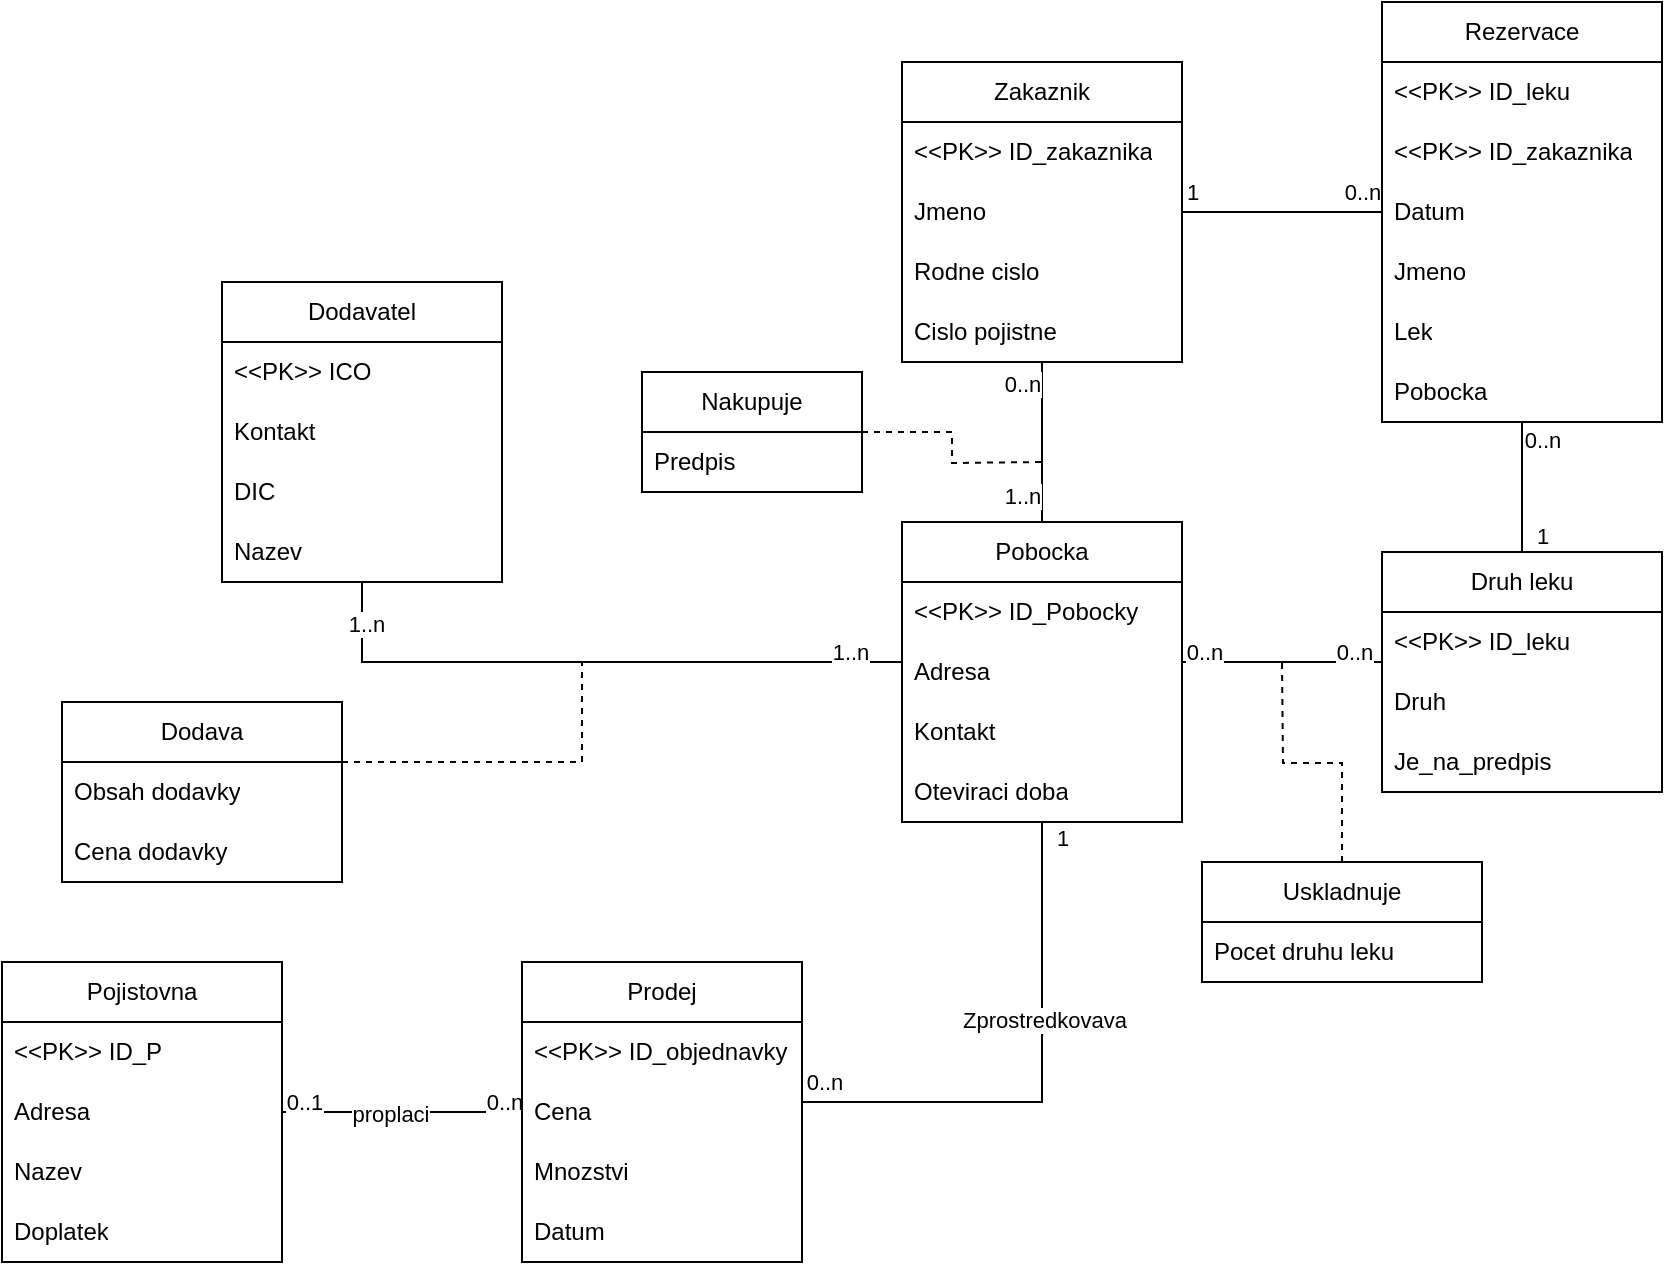 <mxfile version="22.1.3" type="device">
  <diagram name="Page-1" id="rW5pz3Cs651HaqfLk-VX">
    <mxGraphModel dx="941" dy="548" grid="1" gridSize="10" guides="1" tooltips="1" connect="1" arrows="1" fold="1" page="1" pageScale="1" pageWidth="850" pageHeight="1100" math="0" shadow="0">
      <root>
        <mxCell id="0" />
        <mxCell id="1" parent="0" />
        <mxCell id="Xvn0lViKlm9GvLylabK4-46" style="edgeStyle=orthogonalEdgeStyle;rounded=0;orthogonalLoop=1;jettySize=auto;html=1;endArrow=none;endFill=0;" edge="1" parent="1" source="Xvn0lViKlm9GvLylabK4-1" target="Xvn0lViKlm9GvLylabK4-31">
          <mxGeometry relative="1" as="geometry" />
        </mxCell>
        <mxCell id="Xvn0lViKlm9GvLylabK4-62" value="0..n" style="edgeLabel;html=1;align=center;verticalAlign=middle;resizable=0;points=[];" vertex="1" connectable="0" parent="Xvn0lViKlm9GvLylabK4-46">
          <mxGeometry x="0.873" relative="1" as="geometry">
            <mxPoint x="-2" y="-5" as="offset" />
          </mxGeometry>
        </mxCell>
        <mxCell id="Xvn0lViKlm9GvLylabK4-63" value="0..1" style="edgeLabel;html=1;align=center;verticalAlign=middle;resizable=0;points=[];" vertex="1" connectable="0" parent="Xvn0lViKlm9GvLylabK4-46">
          <mxGeometry x="-0.911" y="-1" relative="1" as="geometry">
            <mxPoint x="5" y="-6" as="offset" />
          </mxGeometry>
        </mxCell>
        <mxCell id="Xvn0lViKlm9GvLylabK4-64" value="proplaci" style="edgeLabel;html=1;align=center;verticalAlign=middle;resizable=0;points=[];" vertex="1" connectable="0" parent="Xvn0lViKlm9GvLylabK4-46">
          <mxGeometry x="-0.107" y="-1" relative="1" as="geometry">
            <mxPoint as="offset" />
          </mxGeometry>
        </mxCell>
        <mxCell id="Xvn0lViKlm9GvLylabK4-1" value="Pojistovna" style="swimlane;fontStyle=0;childLayout=stackLayout;horizontal=1;startSize=30;horizontalStack=0;resizeParent=1;resizeParentMax=0;resizeLast=0;collapsible=1;marginBottom=0;whiteSpace=wrap;html=1;" vertex="1" parent="1">
          <mxGeometry x="90" y="860" width="140" height="150" as="geometry" />
        </mxCell>
        <mxCell id="Xvn0lViKlm9GvLylabK4-2" value="&amp;lt;&amp;lt;PK&amp;gt;&amp;gt; ID_P" style="text;strokeColor=none;fillColor=none;align=left;verticalAlign=middle;spacingLeft=4;spacingRight=4;overflow=hidden;points=[[0,0.5],[1,0.5]];portConstraint=eastwest;rotatable=0;whiteSpace=wrap;html=1;" vertex="1" parent="Xvn0lViKlm9GvLylabK4-1">
          <mxGeometry y="30" width="140" height="30" as="geometry" />
        </mxCell>
        <mxCell id="Xvn0lViKlm9GvLylabK4-3" value="Adresa" style="text;strokeColor=none;fillColor=none;align=left;verticalAlign=middle;spacingLeft=4;spacingRight=4;overflow=hidden;points=[[0,0.5],[1,0.5]];portConstraint=eastwest;rotatable=0;whiteSpace=wrap;html=1;" vertex="1" parent="Xvn0lViKlm9GvLylabK4-1">
          <mxGeometry y="60" width="140" height="30" as="geometry" />
        </mxCell>
        <mxCell id="Xvn0lViKlm9GvLylabK4-4" value="Nazev" style="text;strokeColor=none;fillColor=none;align=left;verticalAlign=middle;spacingLeft=4;spacingRight=4;overflow=hidden;points=[[0,0.5],[1,0.5]];portConstraint=eastwest;rotatable=0;whiteSpace=wrap;html=1;" vertex="1" parent="Xvn0lViKlm9GvLylabK4-1">
          <mxGeometry y="90" width="140" height="30" as="geometry" />
        </mxCell>
        <mxCell id="Xvn0lViKlm9GvLylabK4-13" value="Doplatek" style="text;strokeColor=none;fillColor=none;align=left;verticalAlign=middle;spacingLeft=4;spacingRight=4;overflow=hidden;points=[[0,0.5],[1,0.5]];portConstraint=eastwest;rotatable=0;whiteSpace=wrap;html=1;" vertex="1" parent="Xvn0lViKlm9GvLylabK4-1">
          <mxGeometry y="120" width="140" height="30" as="geometry" />
        </mxCell>
        <mxCell id="Xvn0lViKlm9GvLylabK4-43" style="edgeStyle=orthogonalEdgeStyle;rounded=0;orthogonalLoop=1;jettySize=auto;html=1;endArrow=none;endFill=0;" edge="1" parent="1" source="Xvn0lViKlm9GvLylabK4-5" target="Xvn0lViKlm9GvLylabK4-14">
          <mxGeometry relative="1" as="geometry">
            <Array as="points">
              <mxPoint x="740" y="710" />
              <mxPoint x="740" y="710" />
            </Array>
          </mxGeometry>
        </mxCell>
        <mxCell id="Xvn0lViKlm9GvLylabK4-56" value="0..n" style="edgeLabel;html=1;align=center;verticalAlign=middle;resizable=0;points=[];" vertex="1" connectable="0" parent="Xvn0lViKlm9GvLylabK4-43">
          <mxGeometry x="0.782" y="-1" relative="1" as="geometry">
            <mxPoint y="-4" as="offset" />
          </mxGeometry>
        </mxCell>
        <mxCell id="Xvn0lViKlm9GvLylabK4-57" value="0..n" style="edgeLabel;html=1;align=center;verticalAlign=middle;resizable=0;points=[];" vertex="1" connectable="0" parent="Xvn0lViKlm9GvLylabK4-43">
          <mxGeometry x="-0.78" relative="1" as="geometry">
            <mxPoint x="-3" y="-5" as="offset" />
          </mxGeometry>
        </mxCell>
        <mxCell id="Xvn0lViKlm9GvLylabK4-5" value="Druh leku" style="swimlane;fontStyle=0;childLayout=stackLayout;horizontal=1;startSize=30;horizontalStack=0;resizeParent=1;resizeParentMax=0;resizeLast=0;collapsible=1;marginBottom=0;whiteSpace=wrap;html=1;" vertex="1" parent="1">
          <mxGeometry x="780" y="655" width="140" height="120" as="geometry" />
        </mxCell>
        <mxCell id="Xvn0lViKlm9GvLylabK4-6" value="&amp;lt;&amp;lt;PK&amp;gt;&amp;gt; ID_leku" style="text;strokeColor=none;fillColor=none;align=left;verticalAlign=middle;spacingLeft=4;spacingRight=4;overflow=hidden;points=[[0,0.5],[1,0.5]];portConstraint=eastwest;rotatable=0;whiteSpace=wrap;html=1;" vertex="1" parent="Xvn0lViKlm9GvLylabK4-5">
          <mxGeometry y="30" width="140" height="30" as="geometry" />
        </mxCell>
        <mxCell id="Xvn0lViKlm9GvLylabK4-7" value="Druh" style="text;strokeColor=none;fillColor=none;align=left;verticalAlign=middle;spacingLeft=4;spacingRight=4;overflow=hidden;points=[[0,0.5],[1,0.5]];portConstraint=eastwest;rotatable=0;whiteSpace=wrap;html=1;" vertex="1" parent="Xvn0lViKlm9GvLylabK4-5">
          <mxGeometry y="60" width="140" height="30" as="geometry" />
        </mxCell>
        <mxCell id="Xvn0lViKlm9GvLylabK4-8" value="Je_na_predpis" style="text;strokeColor=none;fillColor=none;align=left;verticalAlign=middle;spacingLeft=4;spacingRight=4;overflow=hidden;points=[[0,0.5],[1,0.5]];portConstraint=eastwest;rotatable=0;whiteSpace=wrap;html=1;" vertex="1" parent="Xvn0lViKlm9GvLylabK4-5">
          <mxGeometry y="90" width="140" height="30" as="geometry" />
        </mxCell>
        <mxCell id="Xvn0lViKlm9GvLylabK4-9" value="Zakaznik" style="swimlane;fontStyle=0;childLayout=stackLayout;horizontal=1;startSize=30;horizontalStack=0;resizeParent=1;resizeParentMax=0;resizeLast=0;collapsible=1;marginBottom=0;whiteSpace=wrap;html=1;" vertex="1" parent="1">
          <mxGeometry x="540" y="410" width="140" height="150" as="geometry" />
        </mxCell>
        <mxCell id="Xvn0lViKlm9GvLylabK4-10" value="&amp;lt;&amp;lt;PK&amp;gt;&amp;gt; ID_zakaznika" style="text;strokeColor=none;fillColor=none;align=left;verticalAlign=middle;spacingLeft=4;spacingRight=4;overflow=hidden;points=[[0,0.5],[1,0.5]];portConstraint=eastwest;rotatable=0;whiteSpace=wrap;html=1;" vertex="1" parent="Xvn0lViKlm9GvLylabK4-9">
          <mxGeometry y="30" width="140" height="30" as="geometry" />
        </mxCell>
        <mxCell id="Xvn0lViKlm9GvLylabK4-11" value="Jmeno" style="text;strokeColor=none;fillColor=none;align=left;verticalAlign=middle;spacingLeft=4;spacingRight=4;overflow=hidden;points=[[0,0.5],[1,0.5]];portConstraint=eastwest;rotatable=0;whiteSpace=wrap;html=1;" vertex="1" parent="Xvn0lViKlm9GvLylabK4-9">
          <mxGeometry y="60" width="140" height="30" as="geometry" />
        </mxCell>
        <mxCell id="Xvn0lViKlm9GvLylabK4-38" value="Rodne cislo" style="text;strokeColor=none;fillColor=none;align=left;verticalAlign=middle;spacingLeft=4;spacingRight=4;overflow=hidden;points=[[0,0.5],[1,0.5]];portConstraint=eastwest;rotatable=0;whiteSpace=wrap;html=1;" vertex="1" parent="Xvn0lViKlm9GvLylabK4-9">
          <mxGeometry y="90" width="140" height="30" as="geometry" />
        </mxCell>
        <mxCell id="Xvn0lViKlm9GvLylabK4-39" value="Cislo pojistne" style="text;strokeColor=none;fillColor=none;align=left;verticalAlign=middle;spacingLeft=4;spacingRight=4;overflow=hidden;points=[[0,0.5],[1,0.5]];portConstraint=eastwest;rotatable=0;whiteSpace=wrap;html=1;" vertex="1" parent="Xvn0lViKlm9GvLylabK4-9">
          <mxGeometry y="120" width="140" height="30" as="geometry" />
        </mxCell>
        <mxCell id="Xvn0lViKlm9GvLylabK4-41" style="edgeStyle=orthogonalEdgeStyle;rounded=0;orthogonalLoop=1;jettySize=auto;html=1;endArrow=none;endFill=0;" edge="1" parent="1" source="Xvn0lViKlm9GvLylabK4-14" target="Xvn0lViKlm9GvLylabK4-31">
          <mxGeometry relative="1" as="geometry">
            <Array as="points">
              <mxPoint x="610" y="930" />
            </Array>
          </mxGeometry>
        </mxCell>
        <mxCell id="Xvn0lViKlm9GvLylabK4-53" value="Zprostredkovava" style="edgeLabel;html=1;align=center;verticalAlign=middle;resizable=0;points=[];" vertex="1" connectable="0" parent="Xvn0lViKlm9GvLylabK4-41">
          <mxGeometry x="-0.241" y="1" relative="1" as="geometry">
            <mxPoint as="offset" />
          </mxGeometry>
        </mxCell>
        <mxCell id="Xvn0lViKlm9GvLylabK4-54" value="0..n" style="edgeLabel;html=1;align=center;verticalAlign=middle;resizable=0;points=[];" vertex="1" connectable="0" parent="Xvn0lViKlm9GvLylabK4-41">
          <mxGeometry x="0.942" y="1" relative="1" as="geometry">
            <mxPoint x="3" y="-11" as="offset" />
          </mxGeometry>
        </mxCell>
        <mxCell id="Xvn0lViKlm9GvLylabK4-55" value="1" style="edgeLabel;html=1;align=center;verticalAlign=middle;resizable=0;points=[];" vertex="1" connectable="0" parent="Xvn0lViKlm9GvLylabK4-41">
          <mxGeometry x="-0.944" y="1" relative="1" as="geometry">
            <mxPoint x="9" as="offset" />
          </mxGeometry>
        </mxCell>
        <mxCell id="Xvn0lViKlm9GvLylabK4-42" style="edgeStyle=orthogonalEdgeStyle;rounded=0;orthogonalLoop=1;jettySize=auto;html=1;endArrow=none;endFill=0;" edge="1" parent="1" source="Xvn0lViKlm9GvLylabK4-14" target="Xvn0lViKlm9GvLylabK4-9">
          <mxGeometry relative="1" as="geometry" />
        </mxCell>
        <mxCell id="Xvn0lViKlm9GvLylabK4-69" value="1..n" style="edgeLabel;html=1;align=center;verticalAlign=middle;resizable=0;points=[];" vertex="1" connectable="0" parent="Xvn0lViKlm9GvLylabK4-42">
          <mxGeometry x="-0.797" relative="1" as="geometry">
            <mxPoint x="-10" y="-5" as="offset" />
          </mxGeometry>
        </mxCell>
        <mxCell id="Xvn0lViKlm9GvLylabK4-70" value="0..n" style="edgeLabel;html=1;align=center;verticalAlign=middle;resizable=0;points=[];" vertex="1" connectable="0" parent="Xvn0lViKlm9GvLylabK4-42">
          <mxGeometry x="0.738" y="-1" relative="1" as="geometry">
            <mxPoint x="-11" as="offset" />
          </mxGeometry>
        </mxCell>
        <mxCell id="Xvn0lViKlm9GvLylabK4-14" value="Pobocka" style="swimlane;fontStyle=0;childLayout=stackLayout;horizontal=1;startSize=30;horizontalStack=0;resizeParent=1;resizeParentMax=0;resizeLast=0;collapsible=1;marginBottom=0;whiteSpace=wrap;html=1;" vertex="1" parent="1">
          <mxGeometry x="540" y="640" width="140" height="150" as="geometry" />
        </mxCell>
        <mxCell id="Xvn0lViKlm9GvLylabK4-15" value="&amp;lt;&amp;lt;PK&amp;gt;&amp;gt; ID_Pobocky" style="text;strokeColor=none;fillColor=none;align=left;verticalAlign=middle;spacingLeft=4;spacingRight=4;overflow=hidden;points=[[0,0.5],[1,0.5]];portConstraint=eastwest;rotatable=0;whiteSpace=wrap;html=1;" vertex="1" parent="Xvn0lViKlm9GvLylabK4-14">
          <mxGeometry y="30" width="140" height="30" as="geometry" />
        </mxCell>
        <mxCell id="Xvn0lViKlm9GvLylabK4-16" value="Adresa" style="text;strokeColor=none;fillColor=none;align=left;verticalAlign=middle;spacingLeft=4;spacingRight=4;overflow=hidden;points=[[0,0.5],[1,0.5]];portConstraint=eastwest;rotatable=0;whiteSpace=wrap;html=1;" vertex="1" parent="Xvn0lViKlm9GvLylabK4-14">
          <mxGeometry y="60" width="140" height="30" as="geometry" />
        </mxCell>
        <mxCell id="Xvn0lViKlm9GvLylabK4-17" value="Kontakt" style="text;strokeColor=none;fillColor=none;align=left;verticalAlign=middle;spacingLeft=4;spacingRight=4;overflow=hidden;points=[[0,0.5],[1,0.5]];portConstraint=eastwest;rotatable=0;whiteSpace=wrap;html=1;" vertex="1" parent="Xvn0lViKlm9GvLylabK4-14">
          <mxGeometry y="90" width="140" height="30" as="geometry" />
        </mxCell>
        <mxCell id="Xvn0lViKlm9GvLylabK4-18" value="Oteviraci doba" style="text;strokeColor=none;fillColor=none;align=left;verticalAlign=middle;spacingLeft=4;spacingRight=4;overflow=hidden;points=[[0,0.5],[1,0.5]];portConstraint=eastwest;rotatable=0;whiteSpace=wrap;html=1;" vertex="1" parent="Xvn0lViKlm9GvLylabK4-14">
          <mxGeometry y="120" width="140" height="30" as="geometry" />
        </mxCell>
        <mxCell id="Xvn0lViKlm9GvLylabK4-40" style="edgeStyle=orthogonalEdgeStyle;rounded=0;orthogonalLoop=1;jettySize=auto;html=1;endArrow=none;endFill=0;" edge="1" parent="1" source="Xvn0lViKlm9GvLylabK4-19" target="Xvn0lViKlm9GvLylabK4-14">
          <mxGeometry relative="1" as="geometry">
            <Array as="points">
              <mxPoint x="490" y="710" />
              <mxPoint x="490" y="710" />
            </Array>
          </mxGeometry>
        </mxCell>
        <mxCell id="Xvn0lViKlm9GvLylabK4-59" value="1..n" style="edgeLabel;html=1;align=center;verticalAlign=middle;resizable=0;points=[];" vertex="1" connectable="0" parent="Xvn0lViKlm9GvLylabK4-40">
          <mxGeometry x="0.829" y="-1" relative="1" as="geometry">
            <mxPoint y="-6" as="offset" />
          </mxGeometry>
        </mxCell>
        <mxCell id="Xvn0lViKlm9GvLylabK4-60" value="1..n" style="edgeLabel;html=1;align=center;verticalAlign=middle;resizable=0;points=[];" vertex="1" connectable="0" parent="Xvn0lViKlm9GvLylabK4-40">
          <mxGeometry x="-0.838" y="1" relative="1" as="geometry">
            <mxPoint x="1" y="-4" as="offset" />
          </mxGeometry>
        </mxCell>
        <mxCell id="Xvn0lViKlm9GvLylabK4-19" value="Dodavatel" style="swimlane;fontStyle=0;childLayout=stackLayout;horizontal=1;startSize=30;horizontalStack=0;resizeParent=1;resizeParentMax=0;resizeLast=0;collapsible=1;marginBottom=0;whiteSpace=wrap;html=1;" vertex="1" parent="1">
          <mxGeometry x="200" y="520" width="140" height="150" as="geometry" />
        </mxCell>
        <mxCell id="Xvn0lViKlm9GvLylabK4-20" value="&amp;lt;&amp;lt;PK&amp;gt;&amp;gt; ICO" style="text;strokeColor=none;fillColor=none;align=left;verticalAlign=middle;spacingLeft=4;spacingRight=4;overflow=hidden;points=[[0,0.5],[1,0.5]];portConstraint=eastwest;rotatable=0;whiteSpace=wrap;html=1;" vertex="1" parent="Xvn0lViKlm9GvLylabK4-19">
          <mxGeometry y="30" width="140" height="30" as="geometry" />
        </mxCell>
        <mxCell id="Xvn0lViKlm9GvLylabK4-21" value="Kontakt" style="text;strokeColor=none;fillColor=none;align=left;verticalAlign=middle;spacingLeft=4;spacingRight=4;overflow=hidden;points=[[0,0.5],[1,0.5]];portConstraint=eastwest;rotatable=0;whiteSpace=wrap;html=1;" vertex="1" parent="Xvn0lViKlm9GvLylabK4-19">
          <mxGeometry y="60" width="140" height="30" as="geometry" />
        </mxCell>
        <mxCell id="Xvn0lViKlm9GvLylabK4-22" value="DIC" style="text;strokeColor=none;fillColor=none;align=left;verticalAlign=middle;spacingLeft=4;spacingRight=4;overflow=hidden;points=[[0,0.5],[1,0.5]];portConstraint=eastwest;rotatable=0;whiteSpace=wrap;html=1;" vertex="1" parent="Xvn0lViKlm9GvLylabK4-19">
          <mxGeometry y="90" width="140" height="30" as="geometry" />
        </mxCell>
        <mxCell id="Xvn0lViKlm9GvLylabK4-23" value="Nazev" style="text;strokeColor=none;fillColor=none;align=left;verticalAlign=middle;spacingLeft=4;spacingRight=4;overflow=hidden;points=[[0,0.5],[1,0.5]];portConstraint=eastwest;rotatable=0;whiteSpace=wrap;html=1;" vertex="1" parent="Xvn0lViKlm9GvLylabK4-19">
          <mxGeometry y="120" width="140" height="30" as="geometry" />
        </mxCell>
        <mxCell id="Xvn0lViKlm9GvLylabK4-44" style="edgeStyle=orthogonalEdgeStyle;rounded=0;orthogonalLoop=1;jettySize=auto;html=1;endArrow=none;endFill=0;" edge="1" parent="1" source="Xvn0lViKlm9GvLylabK4-24" target="Xvn0lViKlm9GvLylabK4-9">
          <mxGeometry relative="1" as="geometry" />
        </mxCell>
        <mxCell id="Xvn0lViKlm9GvLylabK4-65" value="1" style="edgeLabel;html=1;align=center;verticalAlign=middle;resizable=0;points=[];" vertex="1" connectable="0" parent="Xvn0lViKlm9GvLylabK4-44">
          <mxGeometry x="0.908" y="1" relative="1" as="geometry">
            <mxPoint y="-11" as="offset" />
          </mxGeometry>
        </mxCell>
        <mxCell id="Xvn0lViKlm9GvLylabK4-66" value="0..n" style="edgeLabel;html=1;align=center;verticalAlign=middle;resizable=0;points=[];" vertex="1" connectable="0" parent="Xvn0lViKlm9GvLylabK4-44">
          <mxGeometry x="-0.835" y="-1" relative="1" as="geometry">
            <mxPoint x="-2" y="-9" as="offset" />
          </mxGeometry>
        </mxCell>
        <mxCell id="Xvn0lViKlm9GvLylabK4-45" style="edgeStyle=orthogonalEdgeStyle;rounded=0;orthogonalLoop=1;jettySize=auto;html=1;endArrow=none;endFill=0;" edge="1" parent="1" source="Xvn0lViKlm9GvLylabK4-24" target="Xvn0lViKlm9GvLylabK4-5">
          <mxGeometry relative="1" as="geometry" />
        </mxCell>
        <mxCell id="Xvn0lViKlm9GvLylabK4-67" value="0..n" style="edgeLabel;html=1;align=center;verticalAlign=middle;resizable=0;points=[];" vertex="1" connectable="0" parent="Xvn0lViKlm9GvLylabK4-45">
          <mxGeometry x="-0.741" relative="1" as="geometry">
            <mxPoint x="10" as="offset" />
          </mxGeometry>
        </mxCell>
        <mxCell id="Xvn0lViKlm9GvLylabK4-68" value="1" style="edgeLabel;html=1;align=center;verticalAlign=middle;resizable=0;points=[];" vertex="1" connectable="0" parent="Xvn0lViKlm9GvLylabK4-45">
          <mxGeometry x="0.758" y="1" relative="1" as="geometry">
            <mxPoint x="9" as="offset" />
          </mxGeometry>
        </mxCell>
        <mxCell id="Xvn0lViKlm9GvLylabK4-24" value="Rezervace" style="swimlane;fontStyle=0;childLayout=stackLayout;horizontal=1;startSize=30;horizontalStack=0;resizeParent=1;resizeParentMax=0;resizeLast=0;collapsible=1;marginBottom=0;whiteSpace=wrap;html=1;" vertex="1" parent="1">
          <mxGeometry x="780" y="380" width="140" height="210" as="geometry" />
        </mxCell>
        <mxCell id="Xvn0lViKlm9GvLylabK4-25" value="&amp;lt;&amp;lt;PK&amp;gt;&amp;gt; ID_leku" style="text;strokeColor=none;fillColor=none;align=left;verticalAlign=middle;spacingLeft=4;spacingRight=4;overflow=hidden;points=[[0,0.5],[1,0.5]];portConstraint=eastwest;rotatable=0;whiteSpace=wrap;html=1;" vertex="1" parent="Xvn0lViKlm9GvLylabK4-24">
          <mxGeometry y="30" width="140" height="30" as="geometry" />
        </mxCell>
        <mxCell id="Xvn0lViKlm9GvLylabK4-26" value="&amp;lt;&amp;lt;PK&amp;gt;&amp;gt; ID_zakaznika" style="text;strokeColor=none;fillColor=none;align=left;verticalAlign=middle;spacingLeft=4;spacingRight=4;overflow=hidden;points=[[0,0.5],[1,0.5]];portConstraint=eastwest;rotatable=0;whiteSpace=wrap;html=1;" vertex="1" parent="Xvn0lViKlm9GvLylabK4-24">
          <mxGeometry y="60" width="140" height="30" as="geometry" />
        </mxCell>
        <mxCell id="Xvn0lViKlm9GvLylabK4-27" value="Datum" style="text;strokeColor=none;fillColor=none;align=left;verticalAlign=middle;spacingLeft=4;spacingRight=4;overflow=hidden;points=[[0,0.5],[1,0.5]];portConstraint=eastwest;rotatable=0;whiteSpace=wrap;html=1;" vertex="1" parent="Xvn0lViKlm9GvLylabK4-24">
          <mxGeometry y="90" width="140" height="30" as="geometry" />
        </mxCell>
        <mxCell id="Xvn0lViKlm9GvLylabK4-28" value="Jmeno" style="text;strokeColor=none;fillColor=none;align=left;verticalAlign=middle;spacingLeft=4;spacingRight=4;overflow=hidden;points=[[0,0.5],[1,0.5]];portConstraint=eastwest;rotatable=0;whiteSpace=wrap;html=1;" vertex="1" parent="Xvn0lViKlm9GvLylabK4-24">
          <mxGeometry y="120" width="140" height="30" as="geometry" />
        </mxCell>
        <mxCell id="Xvn0lViKlm9GvLylabK4-29" value="Lek" style="text;strokeColor=none;fillColor=none;align=left;verticalAlign=middle;spacingLeft=4;spacingRight=4;overflow=hidden;points=[[0,0.5],[1,0.5]];portConstraint=eastwest;rotatable=0;whiteSpace=wrap;html=1;" vertex="1" parent="Xvn0lViKlm9GvLylabK4-24">
          <mxGeometry y="150" width="140" height="30" as="geometry" />
        </mxCell>
        <mxCell id="Xvn0lViKlm9GvLylabK4-30" value="Pobocka" style="text;strokeColor=none;fillColor=none;align=left;verticalAlign=middle;spacingLeft=4;spacingRight=4;overflow=hidden;points=[[0,0.5],[1,0.5]];portConstraint=eastwest;rotatable=0;whiteSpace=wrap;html=1;" vertex="1" parent="Xvn0lViKlm9GvLylabK4-24">
          <mxGeometry y="180" width="140" height="30" as="geometry" />
        </mxCell>
        <mxCell id="Xvn0lViKlm9GvLylabK4-31" value="Prodej" style="swimlane;fontStyle=0;childLayout=stackLayout;horizontal=1;startSize=30;horizontalStack=0;resizeParent=1;resizeParentMax=0;resizeLast=0;collapsible=1;marginBottom=0;whiteSpace=wrap;html=1;" vertex="1" parent="1">
          <mxGeometry x="350" y="860" width="140" height="150" as="geometry" />
        </mxCell>
        <mxCell id="Xvn0lViKlm9GvLylabK4-32" value="&amp;lt;&amp;lt;PK&amp;gt;&amp;gt; ID_objednavky" style="text;strokeColor=none;fillColor=none;align=left;verticalAlign=middle;spacingLeft=4;spacingRight=4;overflow=hidden;points=[[0,0.5],[1,0.5]];portConstraint=eastwest;rotatable=0;whiteSpace=wrap;html=1;" vertex="1" parent="Xvn0lViKlm9GvLylabK4-31">
          <mxGeometry y="30" width="140" height="30" as="geometry" />
        </mxCell>
        <mxCell id="Xvn0lViKlm9GvLylabK4-33" value="Cena" style="text;strokeColor=none;fillColor=none;align=left;verticalAlign=middle;spacingLeft=4;spacingRight=4;overflow=hidden;points=[[0,0.5],[1,0.5]];portConstraint=eastwest;rotatable=0;whiteSpace=wrap;html=1;" vertex="1" parent="Xvn0lViKlm9GvLylabK4-31">
          <mxGeometry y="60" width="140" height="30" as="geometry" />
        </mxCell>
        <mxCell id="Xvn0lViKlm9GvLylabK4-34" value="Mnozstvi" style="text;strokeColor=none;fillColor=none;align=left;verticalAlign=middle;spacingLeft=4;spacingRight=4;overflow=hidden;points=[[0,0.5],[1,0.5]];portConstraint=eastwest;rotatable=0;whiteSpace=wrap;html=1;" vertex="1" parent="Xvn0lViKlm9GvLylabK4-31">
          <mxGeometry y="90" width="140" height="30" as="geometry" />
        </mxCell>
        <mxCell id="Xvn0lViKlm9GvLylabK4-35" value="Datum" style="text;strokeColor=none;fillColor=none;align=left;verticalAlign=middle;spacingLeft=4;spacingRight=4;overflow=hidden;points=[[0,0.5],[1,0.5]];portConstraint=eastwest;rotatable=0;whiteSpace=wrap;html=1;" vertex="1" parent="Xvn0lViKlm9GvLylabK4-31">
          <mxGeometry y="120" width="140" height="30" as="geometry" />
        </mxCell>
        <mxCell id="Xvn0lViKlm9GvLylabK4-76" style="edgeStyle=orthogonalEdgeStyle;rounded=0;orthogonalLoop=1;jettySize=auto;html=1;endArrow=none;endFill=0;dashed=1;" edge="1" parent="1" source="Xvn0lViKlm9GvLylabK4-72">
          <mxGeometry relative="1" as="geometry">
            <mxPoint x="730" y="710" as="targetPoint" />
          </mxGeometry>
        </mxCell>
        <mxCell id="Xvn0lViKlm9GvLylabK4-72" value="Uskladnuje" style="swimlane;fontStyle=0;childLayout=stackLayout;horizontal=1;startSize=30;horizontalStack=0;resizeParent=1;resizeParentMax=0;resizeLast=0;collapsible=1;marginBottom=0;whiteSpace=wrap;html=1;" vertex="1" parent="1">
          <mxGeometry x="690" y="810" width="140" height="60" as="geometry" />
        </mxCell>
        <mxCell id="Xvn0lViKlm9GvLylabK4-73" value="Pocet druhu leku" style="text;strokeColor=none;fillColor=none;align=left;verticalAlign=middle;spacingLeft=4;spacingRight=4;overflow=hidden;points=[[0,0.5],[1,0.5]];portConstraint=eastwest;rotatable=0;whiteSpace=wrap;html=1;" vertex="1" parent="Xvn0lViKlm9GvLylabK4-72">
          <mxGeometry y="30" width="140" height="30" as="geometry" />
        </mxCell>
        <mxCell id="Xvn0lViKlm9GvLylabK4-81" style="edgeStyle=orthogonalEdgeStyle;rounded=0;orthogonalLoop=1;jettySize=auto;html=1;endArrow=none;endFill=0;dashed=1;" edge="1" parent="1" source="Xvn0lViKlm9GvLylabK4-77">
          <mxGeometry relative="1" as="geometry">
            <mxPoint x="380" y="710" as="targetPoint" />
            <Array as="points">
              <mxPoint x="380" y="760" />
              <mxPoint x="380" y="710" />
            </Array>
          </mxGeometry>
        </mxCell>
        <mxCell id="Xvn0lViKlm9GvLylabK4-77" value="Dodava" style="swimlane;fontStyle=0;childLayout=stackLayout;horizontal=1;startSize=30;horizontalStack=0;resizeParent=1;resizeParentMax=0;resizeLast=0;collapsible=1;marginBottom=0;whiteSpace=wrap;html=1;" vertex="1" parent="1">
          <mxGeometry x="120" y="730" width="140" height="90" as="geometry" />
        </mxCell>
        <mxCell id="Xvn0lViKlm9GvLylabK4-78" value="Obsah dodavky" style="text;strokeColor=none;fillColor=none;align=left;verticalAlign=middle;spacingLeft=4;spacingRight=4;overflow=hidden;points=[[0,0.5],[1,0.5]];portConstraint=eastwest;rotatable=0;whiteSpace=wrap;html=1;" vertex="1" parent="Xvn0lViKlm9GvLylabK4-77">
          <mxGeometry y="30" width="140" height="30" as="geometry" />
        </mxCell>
        <mxCell id="Xvn0lViKlm9GvLylabK4-80" value="Cena dodavky" style="text;strokeColor=none;fillColor=none;align=left;verticalAlign=middle;spacingLeft=4;spacingRight=4;overflow=hidden;points=[[0,0.5],[1,0.5]];portConstraint=eastwest;rotatable=0;whiteSpace=wrap;html=1;" vertex="1" parent="Xvn0lViKlm9GvLylabK4-77">
          <mxGeometry y="60" width="140" height="30" as="geometry" />
        </mxCell>
        <mxCell id="Xvn0lViKlm9GvLylabK4-86" style="edgeStyle=orthogonalEdgeStyle;rounded=0;orthogonalLoop=1;jettySize=auto;html=1;endArrow=none;endFill=0;dashed=1;" edge="1" parent="1" source="Xvn0lViKlm9GvLylabK4-82">
          <mxGeometry relative="1" as="geometry">
            <mxPoint x="610" y="610" as="targetPoint" />
          </mxGeometry>
        </mxCell>
        <mxCell id="Xvn0lViKlm9GvLylabK4-82" value="Nakupuje" style="swimlane;fontStyle=0;childLayout=stackLayout;horizontal=1;startSize=30;horizontalStack=0;resizeParent=1;resizeParentMax=0;resizeLast=0;collapsible=1;marginBottom=0;whiteSpace=wrap;html=1;" vertex="1" parent="1">
          <mxGeometry x="410" y="565" width="110" height="60" as="geometry" />
        </mxCell>
        <mxCell id="Xvn0lViKlm9GvLylabK4-83" value="Predpis" style="text;strokeColor=none;fillColor=none;align=left;verticalAlign=middle;spacingLeft=4;spacingRight=4;overflow=hidden;points=[[0,0.5],[1,0.5]];portConstraint=eastwest;rotatable=0;whiteSpace=wrap;html=1;" vertex="1" parent="Xvn0lViKlm9GvLylabK4-82">
          <mxGeometry y="30" width="110" height="30" as="geometry" />
        </mxCell>
      </root>
    </mxGraphModel>
  </diagram>
</mxfile>
